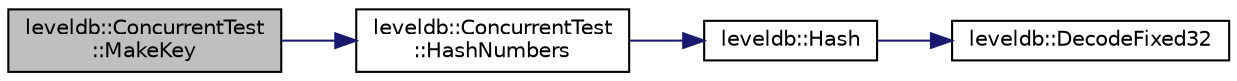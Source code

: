 digraph "leveldb::ConcurrentTest::MakeKey"
{
  edge [fontname="Helvetica",fontsize="10",labelfontname="Helvetica",labelfontsize="10"];
  node [fontname="Helvetica",fontsize="10",shape=record];
  rankdir="LR";
  Node1 [label="leveldb::ConcurrentTest\l::MakeKey",height=0.2,width=0.4,color="black", fillcolor="grey75", style="filled" fontcolor="black"];
  Node1 -> Node2 [color="midnightblue",fontsize="10",style="solid"];
  Node2 [label="leveldb::ConcurrentTest\l::HashNumbers",height=0.2,width=0.4,color="black", fillcolor="white", style="filled",URL="$classleveldb_1_1_concurrent_test.html#a3a66612dc277bfeeef89a652613c54fd"];
  Node2 -> Node3 [color="midnightblue",fontsize="10",style="solid"];
  Node3 [label="leveldb::Hash",height=0.2,width=0.4,color="black", fillcolor="white", style="filled",URL="$namespaceleveldb.html#aa566d580ef23924d3ef2a369333c1787"];
  Node3 -> Node4 [color="midnightblue",fontsize="10",style="solid"];
  Node4 [label="leveldb::DecodeFixed32",height=0.2,width=0.4,color="black", fillcolor="white", style="filled",URL="$namespaceleveldb.html#adae574304f9d1ed3e95742167cd449a9"];
}
